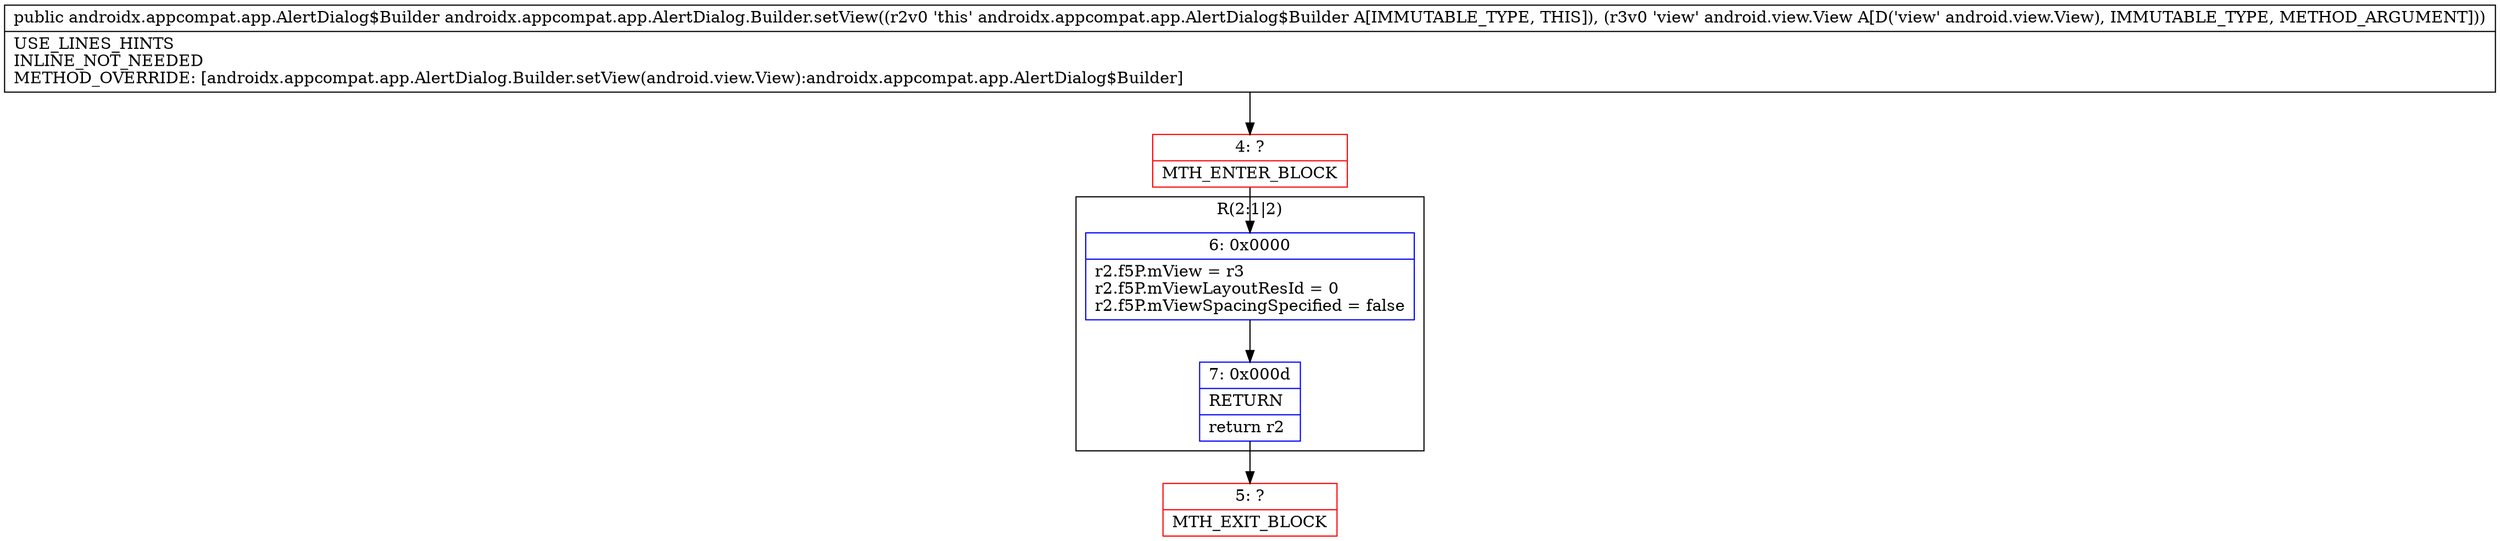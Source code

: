 digraph "CFG forandroidx.appcompat.app.AlertDialog.Builder.setView(Landroid\/view\/View;)Landroidx\/appcompat\/app\/AlertDialog$Builder;" {
subgraph cluster_Region_1583869358 {
label = "R(2:1|2)";
node [shape=record,color=blue];
Node_6 [shape=record,label="{6\:\ 0x0000|r2.f5P.mView = r3\lr2.f5P.mViewLayoutResId = 0\lr2.f5P.mViewSpacingSpecified = false\l}"];
Node_7 [shape=record,label="{7\:\ 0x000d|RETURN\l|return r2\l}"];
}
Node_4 [shape=record,color=red,label="{4\:\ ?|MTH_ENTER_BLOCK\l}"];
Node_5 [shape=record,color=red,label="{5\:\ ?|MTH_EXIT_BLOCK\l}"];
MethodNode[shape=record,label="{public androidx.appcompat.app.AlertDialog$Builder androidx.appcompat.app.AlertDialog.Builder.setView((r2v0 'this' androidx.appcompat.app.AlertDialog$Builder A[IMMUTABLE_TYPE, THIS]), (r3v0 'view' android.view.View A[D('view' android.view.View), IMMUTABLE_TYPE, METHOD_ARGUMENT]))  | USE_LINES_HINTS\lINLINE_NOT_NEEDED\lMETHOD_OVERRIDE: [androidx.appcompat.app.AlertDialog.Builder.setView(android.view.View):androidx.appcompat.app.AlertDialog$Builder]\l}"];
MethodNode -> Node_4;Node_6 -> Node_7;
Node_7 -> Node_5;
Node_4 -> Node_6;
}

